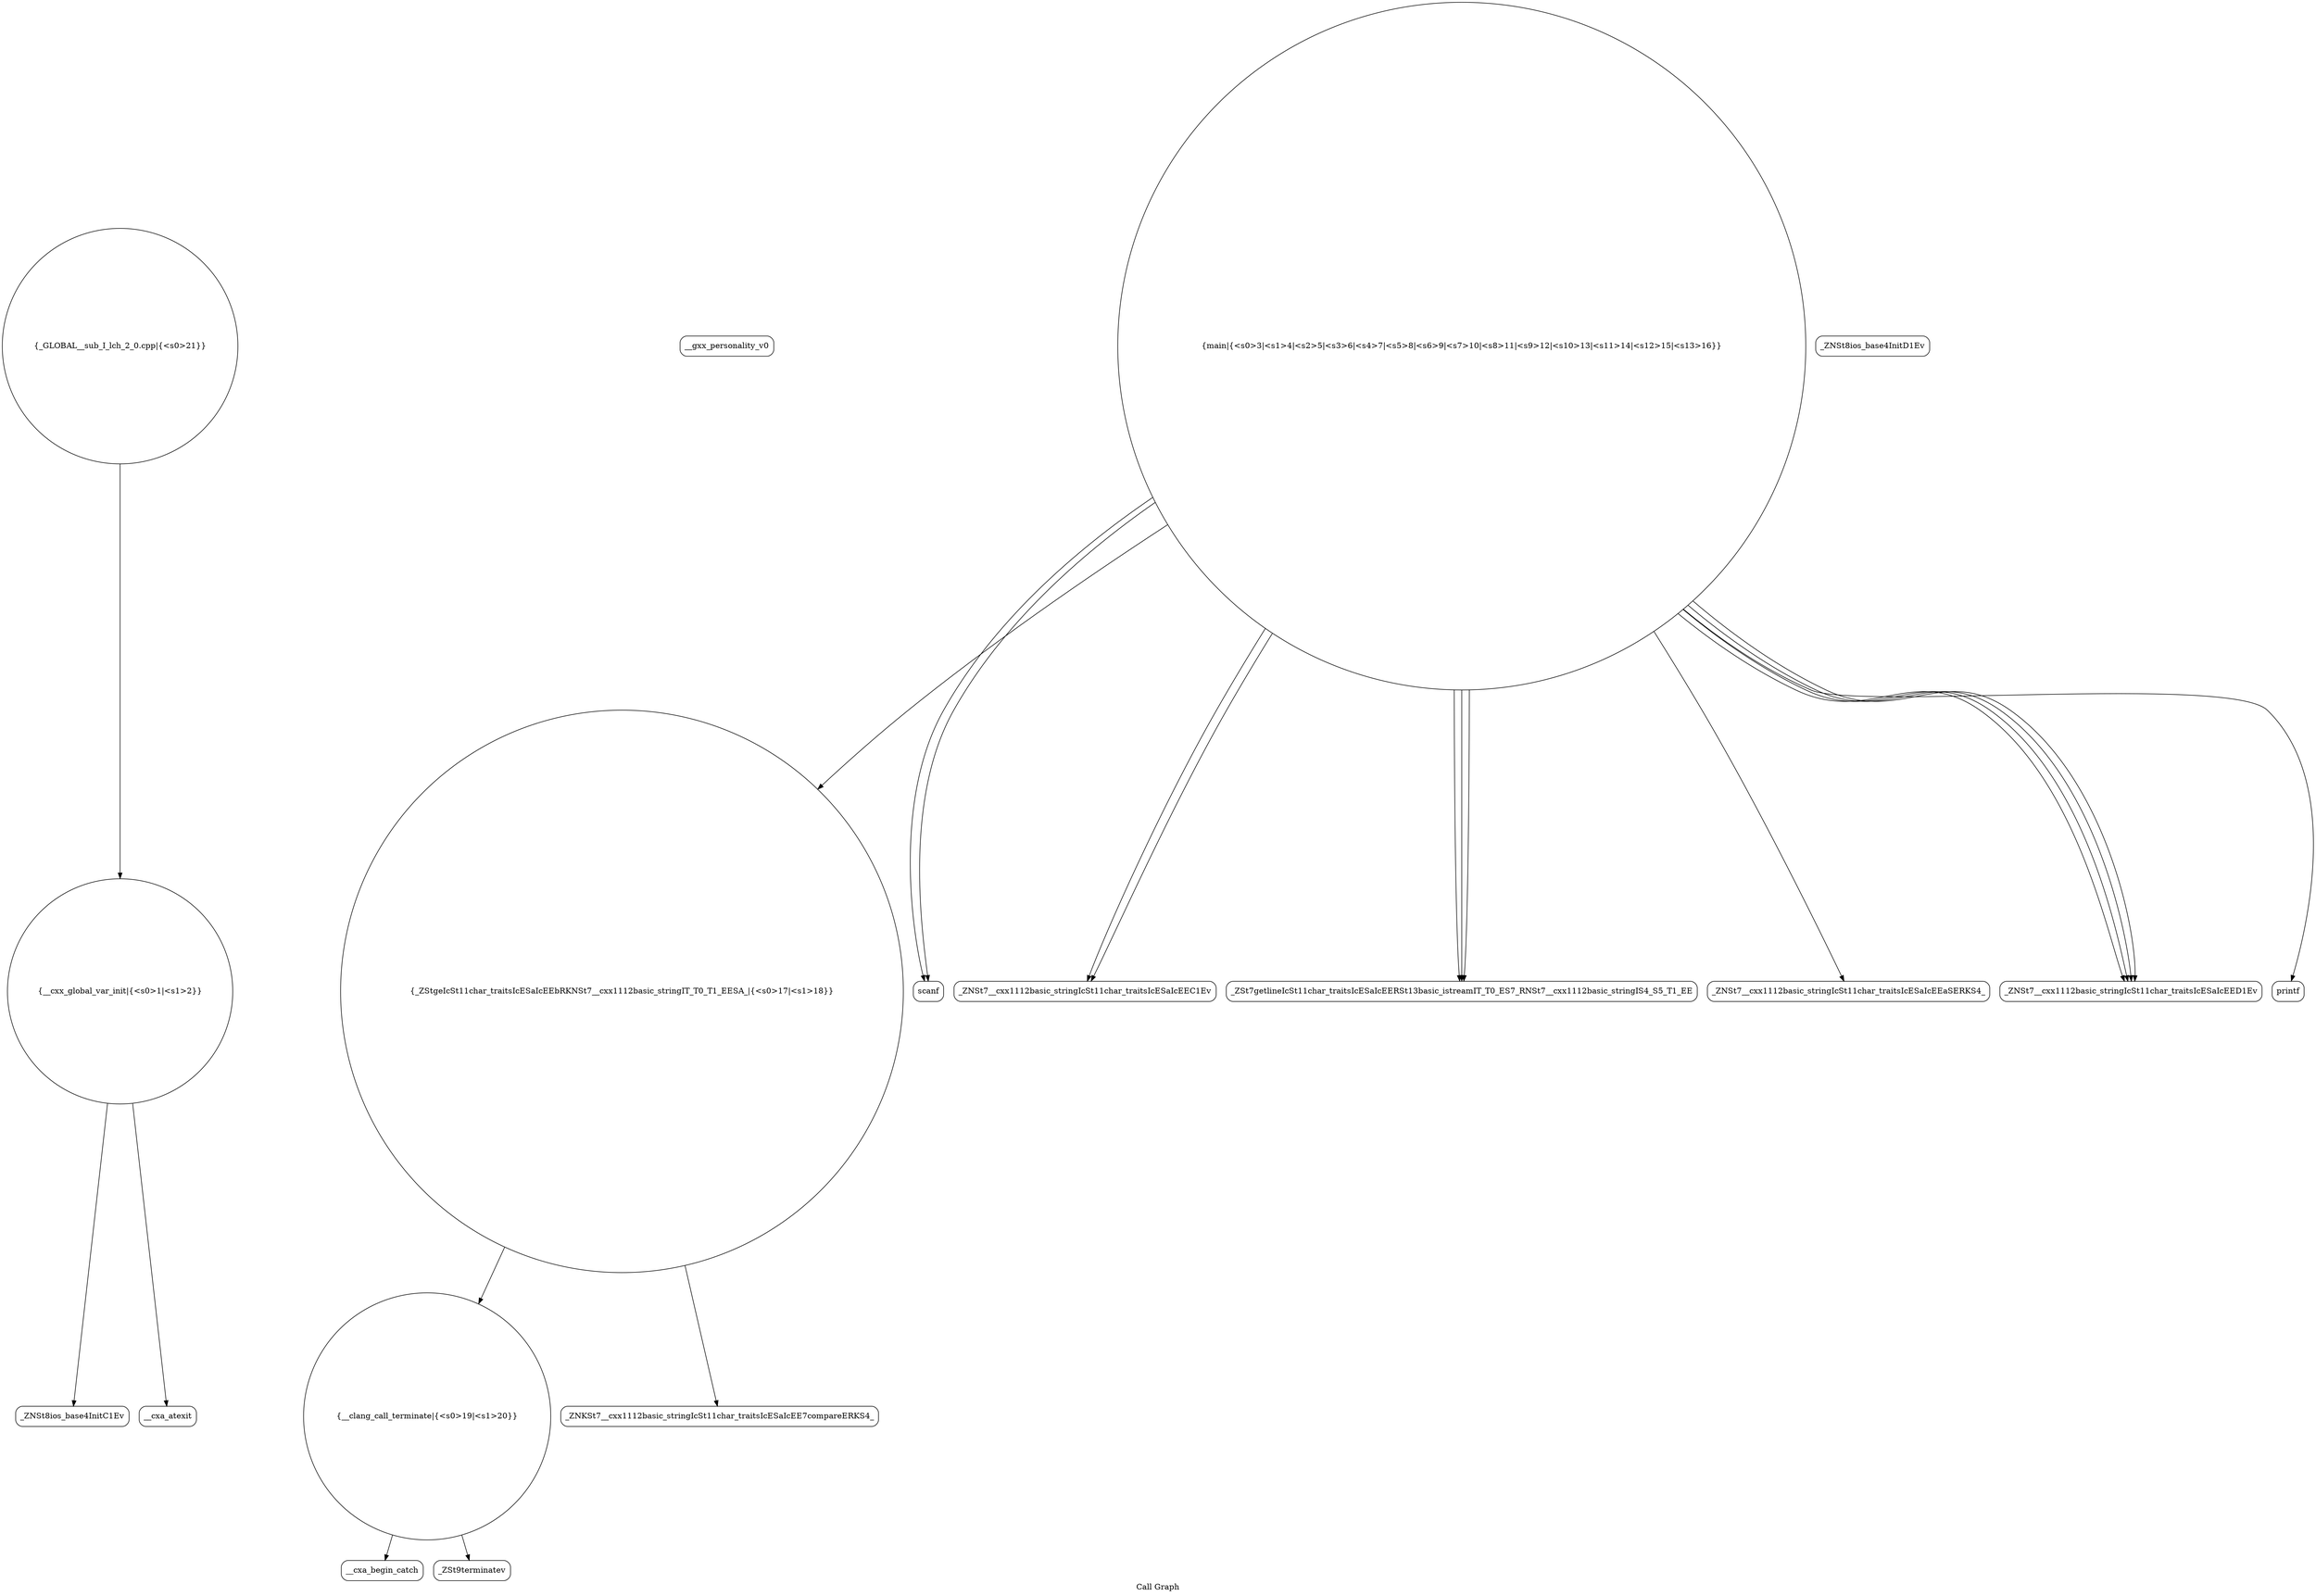 digraph "Call Graph" {
	label="Call Graph";

	Node0x562ec9a706c0 [shape=record,shape=circle,label="{__cxx_global_var_init|{<s0>1|<s1>2}}"];
	Node0x562ec9a706c0:s0 -> Node0x562ec9a70740[color=black];
	Node0x562ec9a706c0:s1 -> Node0x562ec9a9cf90[color=black];
	Node0x562ec9a9d190 [shape=record,shape=Mrecord,label="{__gxx_personality_v0}"];
	Node0x562ec9a9d510 [shape=record,shape=circle,label="{__clang_call_terminate|{<s0>19|<s1>20}}"];
	Node0x562ec9a9d510:s0 -> Node0x562ec9a9d590[color=black];
	Node0x562ec9a9d510:s1 -> Node0x562ec9a9d610[color=black];
	Node0x562ec9a9cf10 [shape=record,shape=Mrecord,label="{_ZNSt8ios_base4InitD1Ev}"];
	Node0x562ec9a9d290 [shape=record,shape=circle,label="{_ZStgeIcSt11char_traitsIcESaIcEEbRKNSt7__cxx1112basic_stringIT_T0_T1_EESA_|{<s0>17|<s1>18}}"];
	Node0x562ec9a9d290:s0 -> Node0x562ec9a9d490[color=black];
	Node0x562ec9a9d290:s1 -> Node0x562ec9a9d510[color=black];
	Node0x562ec9a9d610 [shape=record,shape=Mrecord,label="{_ZSt9terminatev}"];
	Node0x562ec9a9d010 [shape=record,shape=circle,label="{main|{<s0>3|<s1>4|<s2>5|<s3>6|<s4>7|<s5>8|<s6>9|<s7>10|<s8>11|<s9>12|<s10>13|<s11>14|<s12>15|<s13>16}}"];
	Node0x562ec9a9d010:s0 -> Node0x562ec9a9d090[color=black];
	Node0x562ec9a9d010:s1 -> Node0x562ec9a9d110[color=black];
	Node0x562ec9a9d010:s2 -> Node0x562ec9a9d090[color=black];
	Node0x562ec9a9d010:s3 -> Node0x562ec9a9d210[color=black];
	Node0x562ec9a9d010:s4 -> Node0x562ec9a9d210[color=black];
	Node0x562ec9a9d010:s5 -> Node0x562ec9a9d110[color=black];
	Node0x562ec9a9d010:s6 -> Node0x562ec9a9d210[color=black];
	Node0x562ec9a9d010:s7 -> Node0x562ec9a9d290[color=black];
	Node0x562ec9a9d010:s8 -> Node0x562ec9a9d310[color=black];
	Node0x562ec9a9d010:s9 -> Node0x562ec9a9d390[color=black];
	Node0x562ec9a9d010:s10 -> Node0x562ec9a9d390[color=black];
	Node0x562ec9a9d010:s11 -> Node0x562ec9a9d410[color=black];
	Node0x562ec9a9d010:s12 -> Node0x562ec9a9d390[color=black];
	Node0x562ec9a9d010:s13 -> Node0x562ec9a9d390[color=black];
	Node0x562ec9a9d390 [shape=record,shape=Mrecord,label="{_ZNSt7__cxx1112basic_stringIcSt11char_traitsIcESaIcEED1Ev}"];
	Node0x562ec9a9d110 [shape=record,shape=Mrecord,label="{_ZNSt7__cxx1112basic_stringIcSt11char_traitsIcESaIcEEC1Ev}"];
	Node0x562ec9a9d490 [shape=record,shape=Mrecord,label="{_ZNKSt7__cxx1112basic_stringIcSt11char_traitsIcESaIcEE7compareERKS4_}"];
	Node0x562ec9a70740 [shape=record,shape=Mrecord,label="{_ZNSt8ios_base4InitC1Ev}"];
	Node0x562ec9a9d210 [shape=record,shape=Mrecord,label="{_ZSt7getlineIcSt11char_traitsIcESaIcEERSt13basic_istreamIT_T0_ES7_RNSt7__cxx1112basic_stringIS4_S5_T1_EE}"];
	Node0x562ec9a9d590 [shape=record,shape=Mrecord,label="{__cxa_begin_catch}"];
	Node0x562ec9a9cf90 [shape=record,shape=Mrecord,label="{__cxa_atexit}"];
	Node0x562ec9a9d310 [shape=record,shape=Mrecord,label="{_ZNSt7__cxx1112basic_stringIcSt11char_traitsIcESaIcEEaSERKS4_}"];
	Node0x562ec9a9d690 [shape=record,shape=circle,label="{_GLOBAL__sub_I_lch_2_0.cpp|{<s0>21}}"];
	Node0x562ec9a9d690:s0 -> Node0x562ec9a706c0[color=black];
	Node0x562ec9a9d090 [shape=record,shape=Mrecord,label="{scanf}"];
	Node0x562ec9a9d410 [shape=record,shape=Mrecord,label="{printf}"];
}
